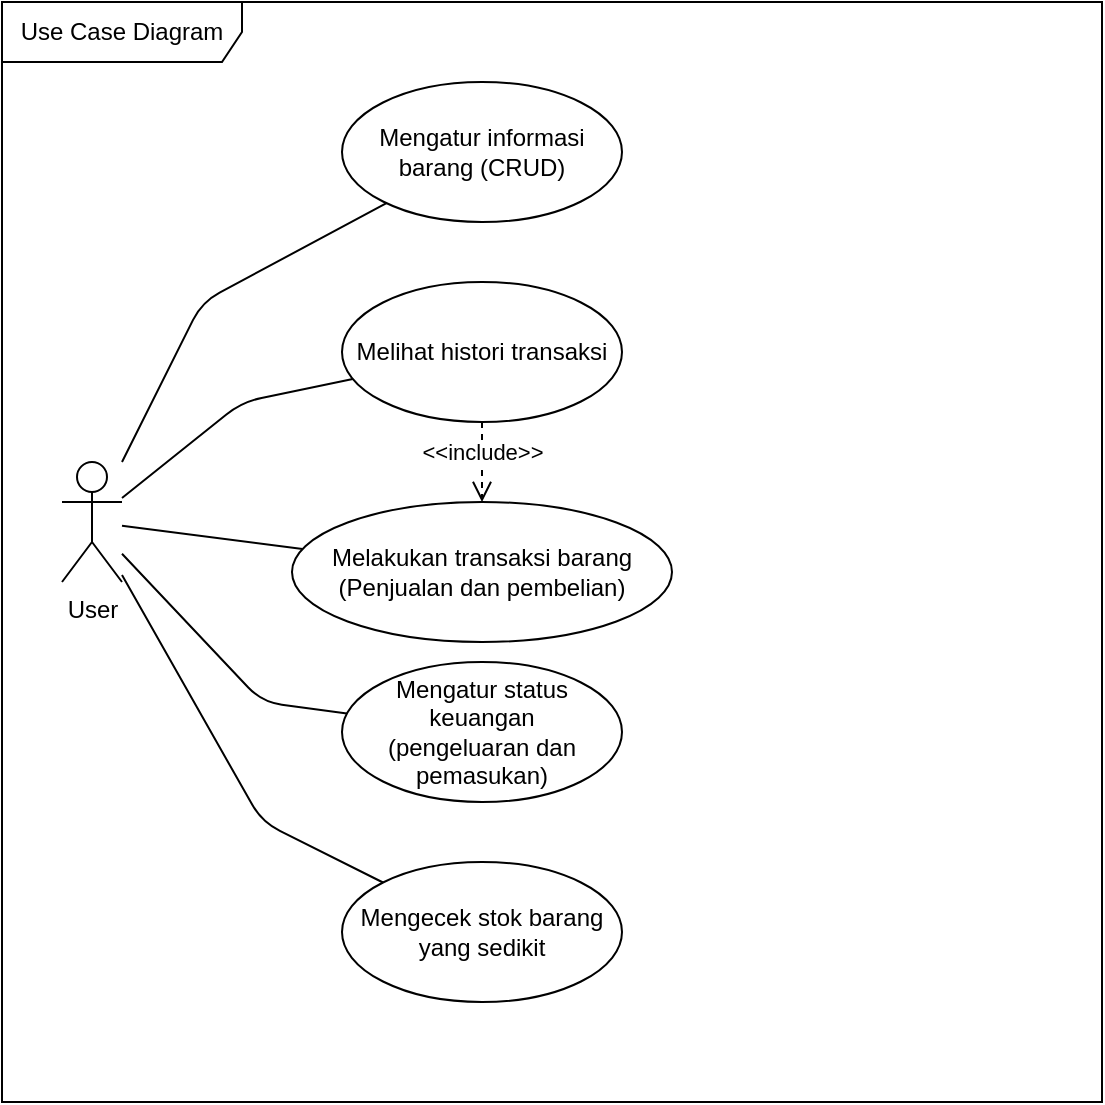 <mxfile version="13.9.5" type="device"><diagram id="WwSm50Z7JyMPpXU0VLuQ" name="Page-1"><mxGraphModel dx="1022" dy="537" grid="1" gridSize="10" guides="1" tooltips="1" connect="1" arrows="1" fold="1" page="1" pageScale="1" pageWidth="850" pageHeight="1100" math="0" shadow="0"><root><mxCell id="0"/><mxCell id="1" parent="0"/><mxCell id="46tpiub9ysRB8IjS1WsQ-22" value="Use Case Diagram" style="shape=umlFrame;whiteSpace=wrap;html=1;width=120;height=30;" parent="1" vertex="1"><mxGeometry x="10" y="20" width="550" height="550" as="geometry"/></mxCell><mxCell id="46tpiub9ysRB8IjS1WsQ-1" value="User" style="shape=umlActor;verticalLabelPosition=bottom;verticalAlign=top;html=1;outlineConnect=0;" parent="1" vertex="1"><mxGeometry x="40" y="250" width="30" height="60" as="geometry"/></mxCell><mxCell id="46tpiub9ysRB8IjS1WsQ-2" value="Mengatur informasi barang (CRUD)" style="ellipse;whiteSpace=wrap;html=1;" parent="1" vertex="1"><mxGeometry x="180" y="60" width="140" height="70" as="geometry"/></mxCell><mxCell id="46tpiub9ysRB8IjS1WsQ-4" value="" style="endArrow=none;html=1;" parent="1" source="46tpiub9ysRB8IjS1WsQ-1" target="46tpiub9ysRB8IjS1WsQ-2" edge="1"><mxGeometry width="50" height="50" relative="1" as="geometry"><mxPoint x="350" y="280" as="sourcePoint"/><mxPoint x="400" y="230" as="targetPoint"/><Array as="points"><mxPoint x="110" y="170"/></Array></mxGeometry></mxCell><mxCell id="46tpiub9ysRB8IjS1WsQ-5" value="Melakukan transaksi barang&lt;br&gt;(Penjualan dan pembelian)" style="ellipse;whiteSpace=wrap;html=1;" parent="1" vertex="1"><mxGeometry x="155" y="270" width="190" height="70" as="geometry"/></mxCell><mxCell id="46tpiub9ysRB8IjS1WsQ-6" value="" style="endArrow=none;html=1;" parent="1" source="46tpiub9ysRB8IjS1WsQ-1" target="46tpiub9ysRB8IjS1WsQ-5" edge="1"><mxGeometry width="50" height="50" relative="1" as="geometry"><mxPoint x="80" y="281.154" as="sourcePoint"/><mxPoint x="214.732" y="201.696" as="targetPoint"/></mxGeometry></mxCell><mxCell id="46tpiub9ysRB8IjS1WsQ-8" value="" style="endArrow=none;html=1;" parent="1" source="46tpiub9ysRB8IjS1WsQ-1" target="TTikbKJ7wSviLI38bYNr-6" edge="1"><mxGeometry width="50" height="50" relative="1" as="geometry"><mxPoint x="80" y="288.077" as="sourcePoint"/><mxPoint x="195.588" y="404.521" as="targetPoint"/><Array as="points"><mxPoint x="140" y="370"/></Array></mxGeometry></mxCell><mxCell id="46tpiub9ysRB8IjS1WsQ-17" value="Melihat histori transaksi" style="ellipse;whiteSpace=wrap;html=1;" parent="1" vertex="1"><mxGeometry x="180" y="160" width="140" height="70" as="geometry"/></mxCell><mxCell id="46tpiub9ysRB8IjS1WsQ-18" value="" style="endArrow=none;html=1;" parent="1" source="46tpiub9ysRB8IjS1WsQ-1" target="46tpiub9ysRB8IjS1WsQ-17" edge="1"><mxGeometry width="50" height="50" relative="1" as="geometry"><mxPoint x="80" y="281.154" as="sourcePoint"/><mxPoint x="214.732" y="201.696" as="targetPoint"/><Array as="points"><mxPoint x="130" y="220"/></Array></mxGeometry></mxCell><mxCell id="46tpiub9ysRB8IjS1WsQ-19" value="Mengecek stok barang yang sedikit" style="ellipse;whiteSpace=wrap;html=1;" parent="1" vertex="1"><mxGeometry x="180" y="450" width="140" height="70" as="geometry"/></mxCell><mxCell id="46tpiub9ysRB8IjS1WsQ-20" value="" style="endArrow=none;html=1;" parent="1" source="46tpiub9ysRB8IjS1WsQ-1" target="46tpiub9ysRB8IjS1WsQ-19" edge="1"><mxGeometry width="50" height="50" relative="1" as="geometry"><mxPoint x="80" y="318" as="sourcePoint"/><mxPoint x="225.27" y="504.611" as="targetPoint"/><Array as="points"><mxPoint x="140" y="430"/></Array></mxGeometry></mxCell><mxCell id="TTikbKJ7wSviLI38bYNr-6" value="Mengatur status keuangan&lt;br&gt;(pengeluaran dan pemasukan)" style="ellipse;whiteSpace=wrap;html=1;" parent="1" vertex="1"><mxGeometry x="180" y="350" width="140" height="70" as="geometry"/></mxCell><mxCell id="KWiRQ_4DB0KW0f5msG0z-4" value="&amp;lt;&amp;lt;include&amp;gt;&amp;gt;" style="html=1;verticalAlign=bottom;endArrow=open;dashed=1;endSize=8;" edge="1" parent="1" source="46tpiub9ysRB8IjS1WsQ-17" target="46tpiub9ysRB8IjS1WsQ-5"><mxGeometry x="0.2" relative="1" as="geometry"><mxPoint x="460" y="240" as="sourcePoint"/><mxPoint x="380" y="240" as="targetPoint"/><mxPoint as="offset"/></mxGeometry></mxCell></root></mxGraphModel></diagram></mxfile>